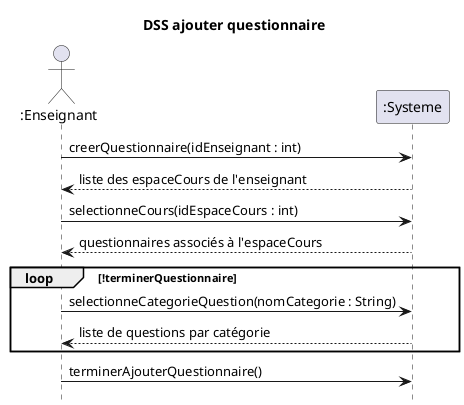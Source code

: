 @startuml DSS_Ajouter_Question
title DSS ajouter questionnaire
hide footbox
actor ":Enseignant" as professeur
participant ":Systeme" as systeme

professeur ->  systeme : creerQuestionnaire(idEnseignant : int)
professeur <-- systeme : liste des espaceCours de l'enseignant
professeur -> systeme : selectionneCours(idEspaceCours : int)
professeur <-- systeme : questionnaires associés à l'espaceCours

loop !terminerQuestionnaire
professeur -> systeme : selectionneCategorieQuestion(nomCategorie : String)
systeme --> professeur : liste de questions par catégorie
end
professeur -> systeme : terminerAjouterQuestionnaire()
@enduml